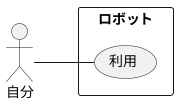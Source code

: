 @startuml
left to right direction
skinparam packageStyle rect
actor 自分
rectangle ロボット {
自分 -- (利用)
}
@enduml
